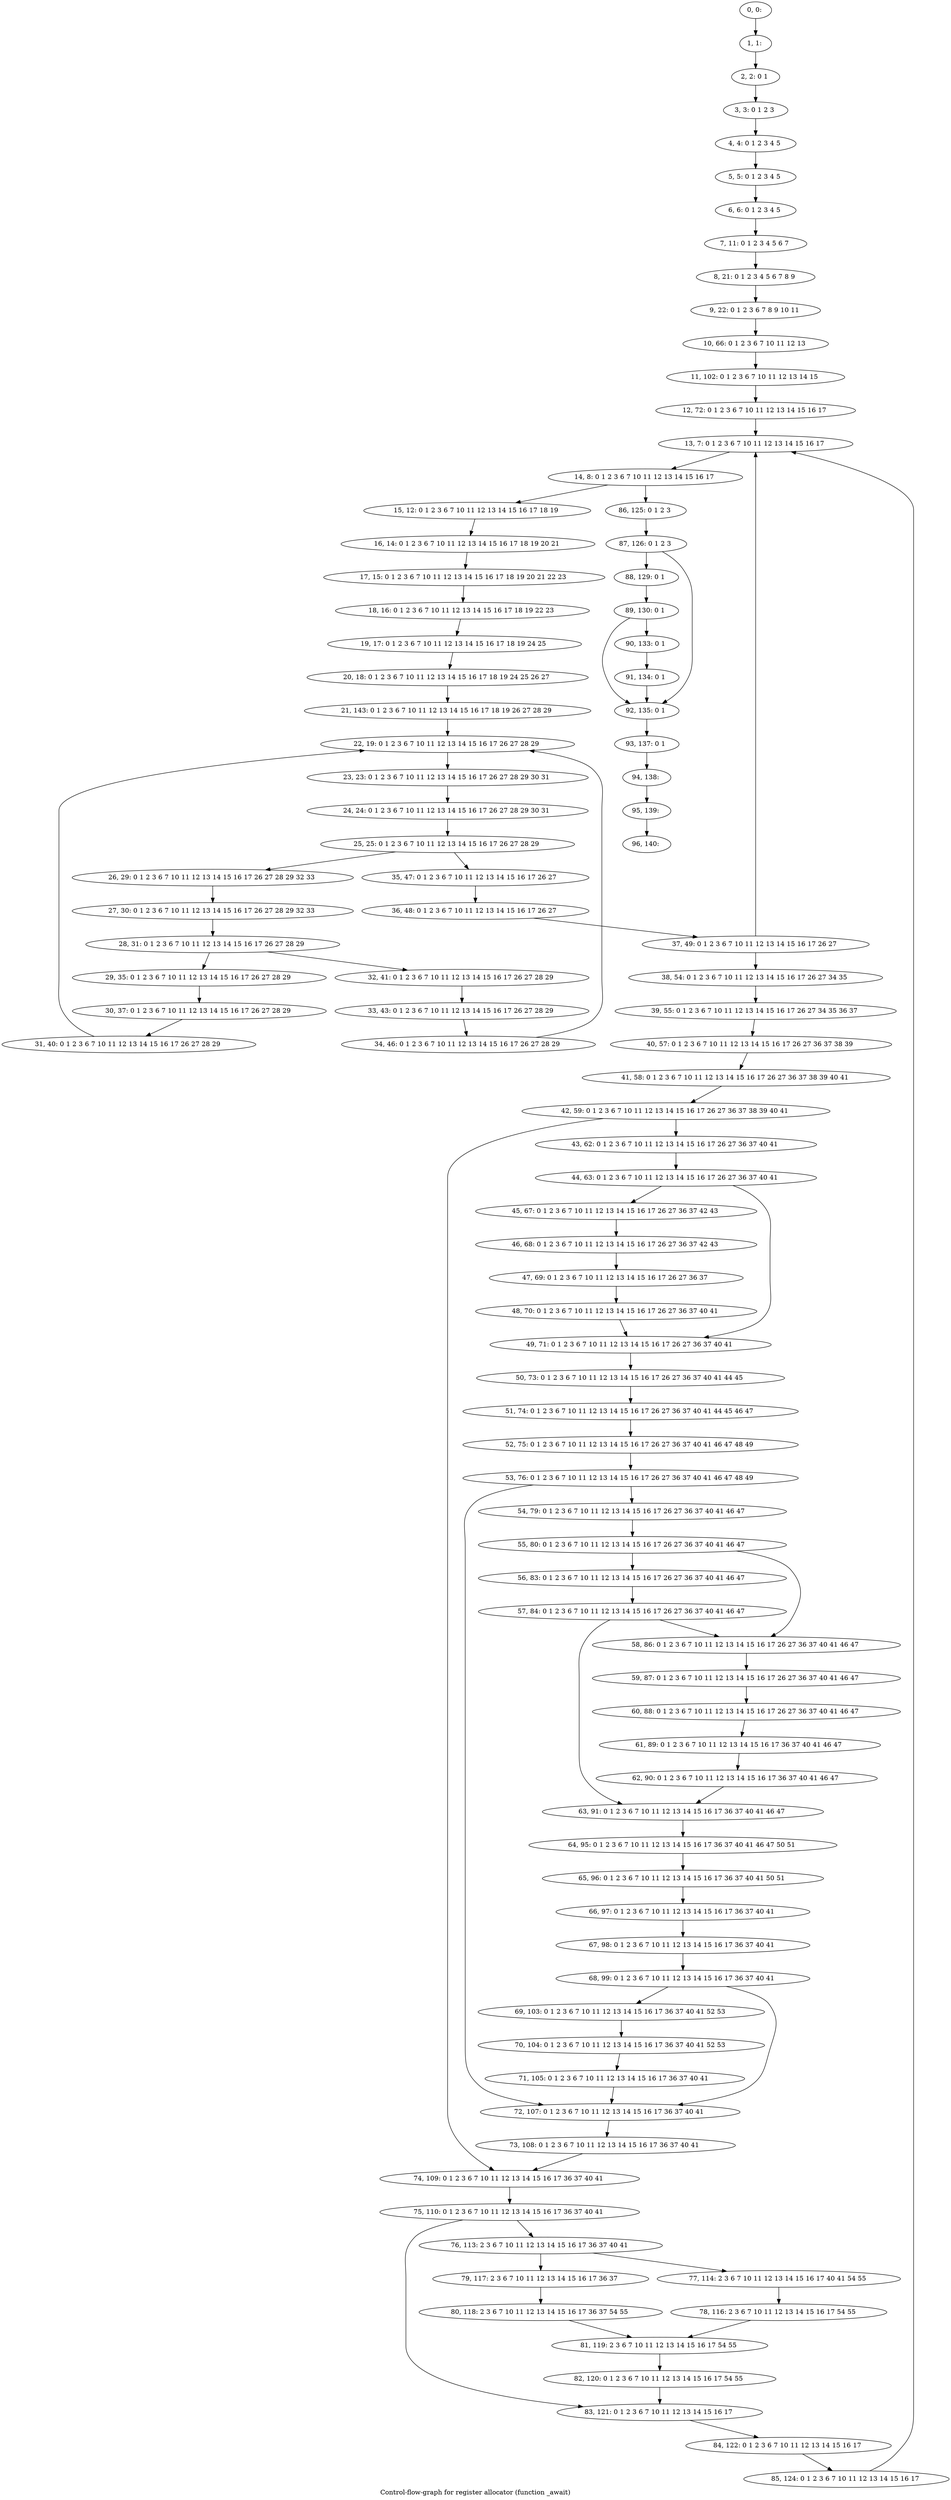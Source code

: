 digraph G {
graph [label="Control-flow-graph for register allocator (function _await)"]
0[label="0, 0: "];
1[label="1, 1: "];
2[label="2, 2: 0 1 "];
3[label="3, 3: 0 1 2 3 "];
4[label="4, 4: 0 1 2 3 4 5 "];
5[label="5, 5: 0 1 2 3 4 5 "];
6[label="6, 6: 0 1 2 3 4 5 "];
7[label="7, 11: 0 1 2 3 4 5 6 7 "];
8[label="8, 21: 0 1 2 3 4 5 6 7 8 9 "];
9[label="9, 22: 0 1 2 3 6 7 8 9 10 11 "];
10[label="10, 66: 0 1 2 3 6 7 10 11 12 13 "];
11[label="11, 102: 0 1 2 3 6 7 10 11 12 13 14 15 "];
12[label="12, 72: 0 1 2 3 6 7 10 11 12 13 14 15 16 17 "];
13[label="13, 7: 0 1 2 3 6 7 10 11 12 13 14 15 16 17 "];
14[label="14, 8: 0 1 2 3 6 7 10 11 12 13 14 15 16 17 "];
15[label="15, 12: 0 1 2 3 6 7 10 11 12 13 14 15 16 17 18 19 "];
16[label="16, 14: 0 1 2 3 6 7 10 11 12 13 14 15 16 17 18 19 20 21 "];
17[label="17, 15: 0 1 2 3 6 7 10 11 12 13 14 15 16 17 18 19 20 21 22 23 "];
18[label="18, 16: 0 1 2 3 6 7 10 11 12 13 14 15 16 17 18 19 22 23 "];
19[label="19, 17: 0 1 2 3 6 7 10 11 12 13 14 15 16 17 18 19 24 25 "];
20[label="20, 18: 0 1 2 3 6 7 10 11 12 13 14 15 16 17 18 19 24 25 26 27 "];
21[label="21, 143: 0 1 2 3 6 7 10 11 12 13 14 15 16 17 18 19 26 27 28 29 "];
22[label="22, 19: 0 1 2 3 6 7 10 11 12 13 14 15 16 17 26 27 28 29 "];
23[label="23, 23: 0 1 2 3 6 7 10 11 12 13 14 15 16 17 26 27 28 29 30 31 "];
24[label="24, 24: 0 1 2 3 6 7 10 11 12 13 14 15 16 17 26 27 28 29 30 31 "];
25[label="25, 25: 0 1 2 3 6 7 10 11 12 13 14 15 16 17 26 27 28 29 "];
26[label="26, 29: 0 1 2 3 6 7 10 11 12 13 14 15 16 17 26 27 28 29 32 33 "];
27[label="27, 30: 0 1 2 3 6 7 10 11 12 13 14 15 16 17 26 27 28 29 32 33 "];
28[label="28, 31: 0 1 2 3 6 7 10 11 12 13 14 15 16 17 26 27 28 29 "];
29[label="29, 35: 0 1 2 3 6 7 10 11 12 13 14 15 16 17 26 27 28 29 "];
30[label="30, 37: 0 1 2 3 6 7 10 11 12 13 14 15 16 17 26 27 28 29 "];
31[label="31, 40: 0 1 2 3 6 7 10 11 12 13 14 15 16 17 26 27 28 29 "];
32[label="32, 41: 0 1 2 3 6 7 10 11 12 13 14 15 16 17 26 27 28 29 "];
33[label="33, 43: 0 1 2 3 6 7 10 11 12 13 14 15 16 17 26 27 28 29 "];
34[label="34, 46: 0 1 2 3 6 7 10 11 12 13 14 15 16 17 26 27 28 29 "];
35[label="35, 47: 0 1 2 3 6 7 10 11 12 13 14 15 16 17 26 27 "];
36[label="36, 48: 0 1 2 3 6 7 10 11 12 13 14 15 16 17 26 27 "];
37[label="37, 49: 0 1 2 3 6 7 10 11 12 13 14 15 16 17 26 27 "];
38[label="38, 54: 0 1 2 3 6 7 10 11 12 13 14 15 16 17 26 27 34 35 "];
39[label="39, 55: 0 1 2 3 6 7 10 11 12 13 14 15 16 17 26 27 34 35 36 37 "];
40[label="40, 57: 0 1 2 3 6 7 10 11 12 13 14 15 16 17 26 27 36 37 38 39 "];
41[label="41, 58: 0 1 2 3 6 7 10 11 12 13 14 15 16 17 26 27 36 37 38 39 40 41 "];
42[label="42, 59: 0 1 2 3 6 7 10 11 12 13 14 15 16 17 26 27 36 37 38 39 40 41 "];
43[label="43, 62: 0 1 2 3 6 7 10 11 12 13 14 15 16 17 26 27 36 37 40 41 "];
44[label="44, 63: 0 1 2 3 6 7 10 11 12 13 14 15 16 17 26 27 36 37 40 41 "];
45[label="45, 67: 0 1 2 3 6 7 10 11 12 13 14 15 16 17 26 27 36 37 42 43 "];
46[label="46, 68: 0 1 2 3 6 7 10 11 12 13 14 15 16 17 26 27 36 37 42 43 "];
47[label="47, 69: 0 1 2 3 6 7 10 11 12 13 14 15 16 17 26 27 36 37 "];
48[label="48, 70: 0 1 2 3 6 7 10 11 12 13 14 15 16 17 26 27 36 37 40 41 "];
49[label="49, 71: 0 1 2 3 6 7 10 11 12 13 14 15 16 17 26 27 36 37 40 41 "];
50[label="50, 73: 0 1 2 3 6 7 10 11 12 13 14 15 16 17 26 27 36 37 40 41 44 45 "];
51[label="51, 74: 0 1 2 3 6 7 10 11 12 13 14 15 16 17 26 27 36 37 40 41 44 45 46 47 "];
52[label="52, 75: 0 1 2 3 6 7 10 11 12 13 14 15 16 17 26 27 36 37 40 41 46 47 48 49 "];
53[label="53, 76: 0 1 2 3 6 7 10 11 12 13 14 15 16 17 26 27 36 37 40 41 46 47 48 49 "];
54[label="54, 79: 0 1 2 3 6 7 10 11 12 13 14 15 16 17 26 27 36 37 40 41 46 47 "];
55[label="55, 80: 0 1 2 3 6 7 10 11 12 13 14 15 16 17 26 27 36 37 40 41 46 47 "];
56[label="56, 83: 0 1 2 3 6 7 10 11 12 13 14 15 16 17 26 27 36 37 40 41 46 47 "];
57[label="57, 84: 0 1 2 3 6 7 10 11 12 13 14 15 16 17 26 27 36 37 40 41 46 47 "];
58[label="58, 86: 0 1 2 3 6 7 10 11 12 13 14 15 16 17 26 27 36 37 40 41 46 47 "];
59[label="59, 87: 0 1 2 3 6 7 10 11 12 13 14 15 16 17 26 27 36 37 40 41 46 47 "];
60[label="60, 88: 0 1 2 3 6 7 10 11 12 13 14 15 16 17 26 27 36 37 40 41 46 47 "];
61[label="61, 89: 0 1 2 3 6 7 10 11 12 13 14 15 16 17 36 37 40 41 46 47 "];
62[label="62, 90: 0 1 2 3 6 7 10 11 12 13 14 15 16 17 36 37 40 41 46 47 "];
63[label="63, 91: 0 1 2 3 6 7 10 11 12 13 14 15 16 17 36 37 40 41 46 47 "];
64[label="64, 95: 0 1 2 3 6 7 10 11 12 13 14 15 16 17 36 37 40 41 46 47 50 51 "];
65[label="65, 96: 0 1 2 3 6 7 10 11 12 13 14 15 16 17 36 37 40 41 50 51 "];
66[label="66, 97: 0 1 2 3 6 7 10 11 12 13 14 15 16 17 36 37 40 41 "];
67[label="67, 98: 0 1 2 3 6 7 10 11 12 13 14 15 16 17 36 37 40 41 "];
68[label="68, 99: 0 1 2 3 6 7 10 11 12 13 14 15 16 17 36 37 40 41 "];
69[label="69, 103: 0 1 2 3 6 7 10 11 12 13 14 15 16 17 36 37 40 41 52 53 "];
70[label="70, 104: 0 1 2 3 6 7 10 11 12 13 14 15 16 17 36 37 40 41 52 53 "];
71[label="71, 105: 0 1 2 3 6 7 10 11 12 13 14 15 16 17 36 37 40 41 "];
72[label="72, 107: 0 1 2 3 6 7 10 11 12 13 14 15 16 17 36 37 40 41 "];
73[label="73, 108: 0 1 2 3 6 7 10 11 12 13 14 15 16 17 36 37 40 41 "];
74[label="74, 109: 0 1 2 3 6 7 10 11 12 13 14 15 16 17 36 37 40 41 "];
75[label="75, 110: 0 1 2 3 6 7 10 11 12 13 14 15 16 17 36 37 40 41 "];
76[label="76, 113: 2 3 6 7 10 11 12 13 14 15 16 17 36 37 40 41 "];
77[label="77, 114: 2 3 6 7 10 11 12 13 14 15 16 17 40 41 54 55 "];
78[label="78, 116: 2 3 6 7 10 11 12 13 14 15 16 17 54 55 "];
79[label="79, 117: 2 3 6 7 10 11 12 13 14 15 16 17 36 37 "];
80[label="80, 118: 2 3 6 7 10 11 12 13 14 15 16 17 36 37 54 55 "];
81[label="81, 119: 2 3 6 7 10 11 12 13 14 15 16 17 54 55 "];
82[label="82, 120: 0 1 2 3 6 7 10 11 12 13 14 15 16 17 54 55 "];
83[label="83, 121: 0 1 2 3 6 7 10 11 12 13 14 15 16 17 "];
84[label="84, 122: 0 1 2 3 6 7 10 11 12 13 14 15 16 17 "];
85[label="85, 124: 0 1 2 3 6 7 10 11 12 13 14 15 16 17 "];
86[label="86, 125: 0 1 2 3 "];
87[label="87, 126: 0 1 2 3 "];
88[label="88, 129: 0 1 "];
89[label="89, 130: 0 1 "];
90[label="90, 133: 0 1 "];
91[label="91, 134: 0 1 "];
92[label="92, 135: 0 1 "];
93[label="93, 137: 0 1 "];
94[label="94, 138: "];
95[label="95, 139: "];
96[label="96, 140: "];
0->1 ;
1->2 ;
2->3 ;
3->4 ;
4->5 ;
5->6 ;
6->7 ;
7->8 ;
8->9 ;
9->10 ;
10->11 ;
11->12 ;
12->13 ;
13->14 ;
14->15 ;
14->86 ;
15->16 ;
16->17 ;
17->18 ;
18->19 ;
19->20 ;
20->21 ;
21->22 ;
22->23 ;
23->24 ;
24->25 ;
25->26 ;
25->35 ;
26->27 ;
27->28 ;
28->29 ;
28->32 ;
29->30 ;
30->31 ;
31->22 ;
32->33 ;
33->34 ;
34->22 ;
35->36 ;
36->37 ;
37->38 ;
37->13 ;
38->39 ;
39->40 ;
40->41 ;
41->42 ;
42->43 ;
42->74 ;
43->44 ;
44->45 ;
44->49 ;
45->46 ;
46->47 ;
47->48 ;
48->49 ;
49->50 ;
50->51 ;
51->52 ;
52->53 ;
53->54 ;
53->72 ;
54->55 ;
55->56 ;
55->58 ;
56->57 ;
57->58 ;
57->63 ;
58->59 ;
59->60 ;
60->61 ;
61->62 ;
62->63 ;
63->64 ;
64->65 ;
65->66 ;
66->67 ;
67->68 ;
68->69 ;
68->72 ;
69->70 ;
70->71 ;
71->72 ;
72->73 ;
73->74 ;
74->75 ;
75->76 ;
75->83 ;
76->77 ;
76->79 ;
77->78 ;
78->81 ;
79->80 ;
80->81 ;
81->82 ;
82->83 ;
83->84 ;
84->85 ;
85->13 ;
86->87 ;
87->88 ;
87->92 ;
88->89 ;
89->90 ;
89->92 ;
90->91 ;
91->92 ;
92->93 ;
93->94 ;
94->95 ;
95->96 ;
}
